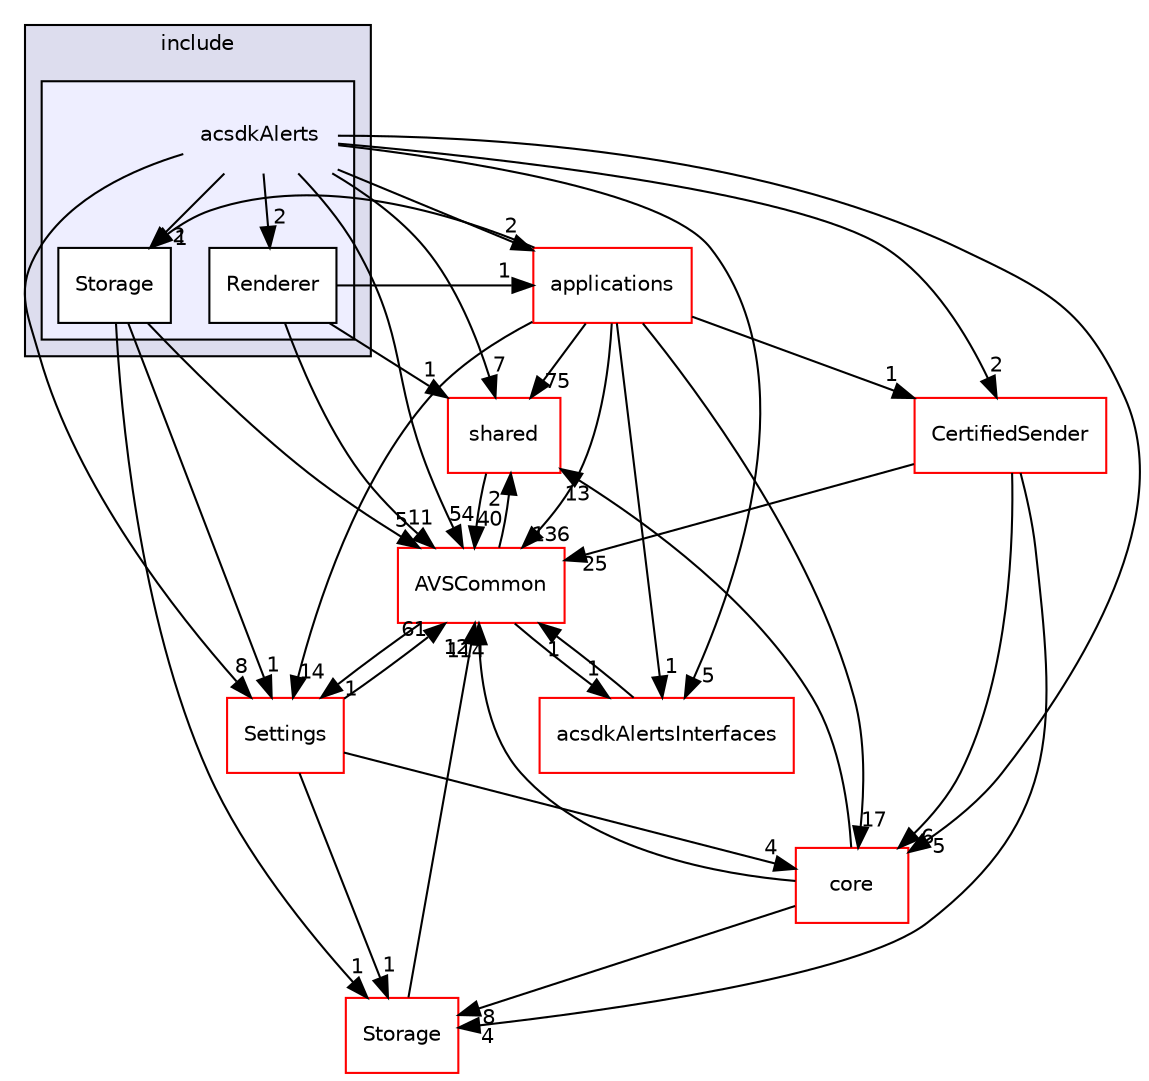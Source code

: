 digraph "/workplace/avs-device-sdk/capabilities/Alerts/acsdkAlerts/include/acsdkAlerts" {
  compound=true
  node [ fontsize="10", fontname="Helvetica"];
  edge [ labelfontsize="10", labelfontname="Helvetica"];
  subgraph clusterdir_b1dfbf978be24d96bb3d3044801c647a {
    graph [ bgcolor="#ddddee", pencolor="black", label="include" fontname="Helvetica", fontsize="10", URL="dir_b1dfbf978be24d96bb3d3044801c647a.html"]
  subgraph clusterdir_9c8dbcc65ad6b311184f354b98b30a84 {
    graph [ bgcolor="#eeeeff", pencolor="black", label="" URL="dir_9c8dbcc65ad6b311184f354b98b30a84.html"];
    dir_9c8dbcc65ad6b311184f354b98b30a84 [shape=plaintext label="acsdkAlerts"];
    dir_b295c9fb23d9647cc21ceb78d0812415 [shape=box label="Renderer" color="black" fillcolor="white" style="filled" URL="dir_b295c9fb23d9647cc21ceb78d0812415.html"];
    dir_45875c069d6d893f8a539ad3e07ef945 [shape=box label="Storage" color="black" fillcolor="white" style="filled" URL="dir_45875c069d6d893f8a539ad3e07ef945.html"];
  }
  }
  dir_9982052f7ce695d12571567315b2fafa [shape=box label="shared" fillcolor="white" style="filled" color="red" URL="dir_9982052f7ce695d12571567315b2fafa.html"];
  dir_a6e4fee11f07c3b70486e88fe92cbbdc [shape=box label="applications" fillcolor="white" style="filled" color="red" URL="dir_a6e4fee11f07c3b70486e88fe92cbbdc.html"];
  dir_d30ce3e61bf7ed46c94a0fee0c612be8 [shape=box label="acsdkAlertsInterfaces" fillcolor="white" style="filled" color="red" URL="dir_d30ce3e61bf7ed46c94a0fee0c612be8.html"];
  dir_cf27311ab9f4263eef70b28364b95692 [shape=box label="CertifiedSender" fillcolor="white" style="filled" color="red" URL="dir_cf27311ab9f4263eef70b28364b95692.html"];
  dir_d29c5f5a2915d6c5388c9daae4f109c7 [shape=box label="Storage" fillcolor="white" style="filled" color="red" URL="dir_d29c5f5a2915d6c5388c9daae4f109c7.html"];
  dir_8ae0dd75af039a94f4269584fb8eef13 [shape=box label="Settings" fillcolor="white" style="filled" color="red" URL="dir_8ae0dd75af039a94f4269584fb8eef13.html"];
  dir_13e65effb2bde530b17b3d5eefcd0266 [shape=box label="AVSCommon" fillcolor="white" style="filled" color="red" URL="dir_13e65effb2bde530b17b3d5eefcd0266.html"];
  dir_4270bfced15e0e73154b13468c7c9ad9 [shape=box label="core" fillcolor="white" style="filled" color="red" URL="dir_4270bfced15e0e73154b13468c7c9ad9.html"];
  dir_9982052f7ce695d12571567315b2fafa->dir_13e65effb2bde530b17b3d5eefcd0266 [headlabel="40", labeldistance=1.5 headhref="dir_000116_000017.html"];
  dir_a6e4fee11f07c3b70486e88fe92cbbdc->dir_9982052f7ce695d12571567315b2fafa [headlabel="75", labeldistance=1.5 headhref="dir_000028_000116.html"];
  dir_a6e4fee11f07c3b70486e88fe92cbbdc->dir_d30ce3e61bf7ed46c94a0fee0c612be8 [headlabel="1", labeldistance=1.5 headhref="dir_000028_000296.html"];
  dir_a6e4fee11f07c3b70486e88fe92cbbdc->dir_cf27311ab9f4263eef70b28364b95692 [headlabel="1", labeldistance=1.5 headhref="dir_000028_000517.html"];
  dir_a6e4fee11f07c3b70486e88fe92cbbdc->dir_8ae0dd75af039a94f4269584fb8eef13 [headlabel="14", labeldistance=1.5 headhref="dir_000028_000709.html"];
  dir_a6e4fee11f07c3b70486e88fe92cbbdc->dir_13e65effb2bde530b17b3d5eefcd0266 [headlabel="136", labeldistance=1.5 headhref="dir_000028_000017.html"];
  dir_a6e4fee11f07c3b70486e88fe92cbbdc->dir_4270bfced15e0e73154b13468c7c9ad9 [headlabel="17", labeldistance=1.5 headhref="dir_000028_000528.html"];
  dir_a6e4fee11f07c3b70486e88fe92cbbdc->dir_45875c069d6d893f8a539ad3e07ef945 [headlabel="1", labeldistance=1.5 headhref="dir_000028_000291.html"];
  dir_b295c9fb23d9647cc21ceb78d0812415->dir_9982052f7ce695d12571567315b2fafa [headlabel="1", labeldistance=1.5 headhref="dir_000290_000116.html"];
  dir_b295c9fb23d9647cc21ceb78d0812415->dir_a6e4fee11f07c3b70486e88fe92cbbdc [headlabel="1", labeldistance=1.5 headhref="dir_000290_000028.html"];
  dir_b295c9fb23d9647cc21ceb78d0812415->dir_13e65effb2bde530b17b3d5eefcd0266 [headlabel="11", labeldistance=1.5 headhref="dir_000290_000017.html"];
  dir_d30ce3e61bf7ed46c94a0fee0c612be8->dir_13e65effb2bde530b17b3d5eefcd0266 [headlabel="1", labeldistance=1.5 headhref="dir_000296_000017.html"];
  dir_cf27311ab9f4263eef70b28364b95692->dir_d29c5f5a2915d6c5388c9daae4f109c7 [headlabel="4", labeldistance=1.5 headhref="dir_000517_000793.html"];
  dir_cf27311ab9f4263eef70b28364b95692->dir_13e65effb2bde530b17b3d5eefcd0266 [headlabel="25", labeldistance=1.5 headhref="dir_000517_000017.html"];
  dir_cf27311ab9f4263eef70b28364b95692->dir_4270bfced15e0e73154b13468c7c9ad9 [headlabel="6", labeldistance=1.5 headhref="dir_000517_000528.html"];
  dir_d29c5f5a2915d6c5388c9daae4f109c7->dir_13e65effb2bde530b17b3d5eefcd0266 [headlabel="12", labeldistance=1.5 headhref="dir_000793_000017.html"];
  dir_8ae0dd75af039a94f4269584fb8eef13->dir_d29c5f5a2915d6c5388c9daae4f109c7 [headlabel="1", labeldistance=1.5 headhref="dir_000709_000793.html"];
  dir_8ae0dd75af039a94f4269584fb8eef13->dir_13e65effb2bde530b17b3d5eefcd0266 [headlabel="61", labeldistance=1.5 headhref="dir_000709_000017.html"];
  dir_8ae0dd75af039a94f4269584fb8eef13->dir_4270bfced15e0e73154b13468c7c9ad9 [headlabel="4", labeldistance=1.5 headhref="dir_000709_000528.html"];
  dir_13e65effb2bde530b17b3d5eefcd0266->dir_9982052f7ce695d12571567315b2fafa [headlabel="2", labeldistance=1.5 headhref="dir_000017_000116.html"];
  dir_13e65effb2bde530b17b3d5eefcd0266->dir_d30ce3e61bf7ed46c94a0fee0c612be8 [headlabel="1", labeldistance=1.5 headhref="dir_000017_000296.html"];
  dir_13e65effb2bde530b17b3d5eefcd0266->dir_8ae0dd75af039a94f4269584fb8eef13 [headlabel="1", labeldistance=1.5 headhref="dir_000017_000709.html"];
  dir_4270bfced15e0e73154b13468c7c9ad9->dir_9982052f7ce695d12571567315b2fafa [headlabel="13", labeldistance=1.5 headhref="dir_000528_000116.html"];
  dir_4270bfced15e0e73154b13468c7c9ad9->dir_d29c5f5a2915d6c5388c9daae4f109c7 [headlabel="8", labeldistance=1.5 headhref="dir_000528_000793.html"];
  dir_4270bfced15e0e73154b13468c7c9ad9->dir_13e65effb2bde530b17b3d5eefcd0266 [headlabel="114", labeldistance=1.5 headhref="dir_000528_000017.html"];
  dir_9c8dbcc65ad6b311184f354b98b30a84->dir_9982052f7ce695d12571567315b2fafa [headlabel="7", labeldistance=1.5 headhref="dir_000245_000116.html"];
  dir_9c8dbcc65ad6b311184f354b98b30a84->dir_a6e4fee11f07c3b70486e88fe92cbbdc [headlabel="2", labeldistance=1.5 headhref="dir_000245_000028.html"];
  dir_9c8dbcc65ad6b311184f354b98b30a84->dir_b295c9fb23d9647cc21ceb78d0812415 [headlabel="2", labeldistance=1.5 headhref="dir_000245_000290.html"];
  dir_9c8dbcc65ad6b311184f354b98b30a84->dir_d30ce3e61bf7ed46c94a0fee0c612be8 [headlabel="5", labeldistance=1.5 headhref="dir_000245_000296.html"];
  dir_9c8dbcc65ad6b311184f354b98b30a84->dir_cf27311ab9f4263eef70b28364b95692 [headlabel="2", labeldistance=1.5 headhref="dir_000245_000517.html"];
  dir_9c8dbcc65ad6b311184f354b98b30a84->dir_8ae0dd75af039a94f4269584fb8eef13 [headlabel="8", labeldistance=1.5 headhref="dir_000245_000709.html"];
  dir_9c8dbcc65ad6b311184f354b98b30a84->dir_13e65effb2bde530b17b3d5eefcd0266 [headlabel="54", labeldistance=1.5 headhref="dir_000245_000017.html"];
  dir_9c8dbcc65ad6b311184f354b98b30a84->dir_4270bfced15e0e73154b13468c7c9ad9 [headlabel="5", labeldistance=1.5 headhref="dir_000245_000528.html"];
  dir_9c8dbcc65ad6b311184f354b98b30a84->dir_45875c069d6d893f8a539ad3e07ef945 [headlabel="2", labeldistance=1.5 headhref="dir_000245_000291.html"];
  dir_45875c069d6d893f8a539ad3e07ef945->dir_d29c5f5a2915d6c5388c9daae4f109c7 [headlabel="1", labeldistance=1.5 headhref="dir_000291_000793.html"];
  dir_45875c069d6d893f8a539ad3e07ef945->dir_8ae0dd75af039a94f4269584fb8eef13 [headlabel="1", labeldistance=1.5 headhref="dir_000291_000709.html"];
  dir_45875c069d6d893f8a539ad3e07ef945->dir_13e65effb2bde530b17b3d5eefcd0266 [headlabel="5", labeldistance=1.5 headhref="dir_000291_000017.html"];
}
